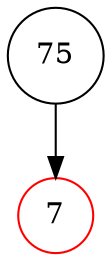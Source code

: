 digraph RBTree {
    node [shape=circle];
    "75" [color=black];
    "75" -> "7";
    "7" [color=red];
}
